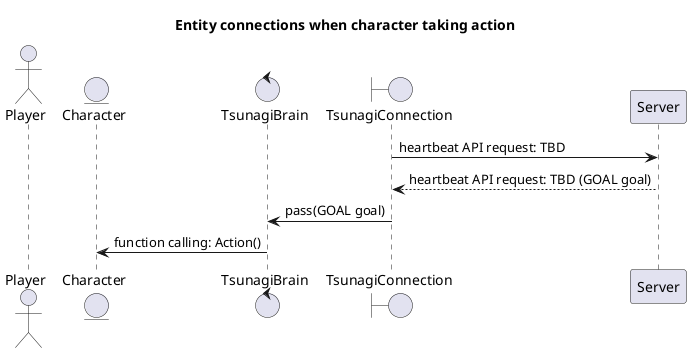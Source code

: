 @startuml
title Entity connections when character taking action

actor Player
entity Character
control TsunagiBrain
boundary TsunagiConnection
participant Server

TsunagiConnection -> Server : heartbeat API request: TBD
Server --> TsunagiConnection : heartbeat API request: TBD (GOAL goal)
TsunagiConnection -> TsunagiBrain : pass(GOAL goal)
TsunagiBrain -> Character : function calling: Action()

@enduml